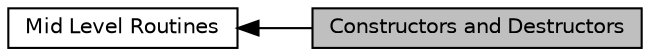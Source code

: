 digraph "Constructors and Destructors"
{
  edge [fontname="Helvetica",fontsize="10",labelfontname="Helvetica",labelfontsize="10"];
  node [fontname="Helvetica",fontsize="10",shape=box];
  rankdir=LR;
  Node0 [label="Constructors and Destructors",height=0.2,width=0.4,color="black", fillcolor="grey75", style="filled", fontcolor="black",tooltip="Routines for initializing and freeing the data types. These have not yet been moved to C++ form...."];
  Node1 [label="Mid Level Routines",height=0.2,width=0.4,color="black", fillcolor="white", style="filled",URL="$group___mid_level.html",tooltip="These are routines that might be used by a user."];
  Node1->Node0 [shape=plaintext, dir="back", style="solid"];
}
